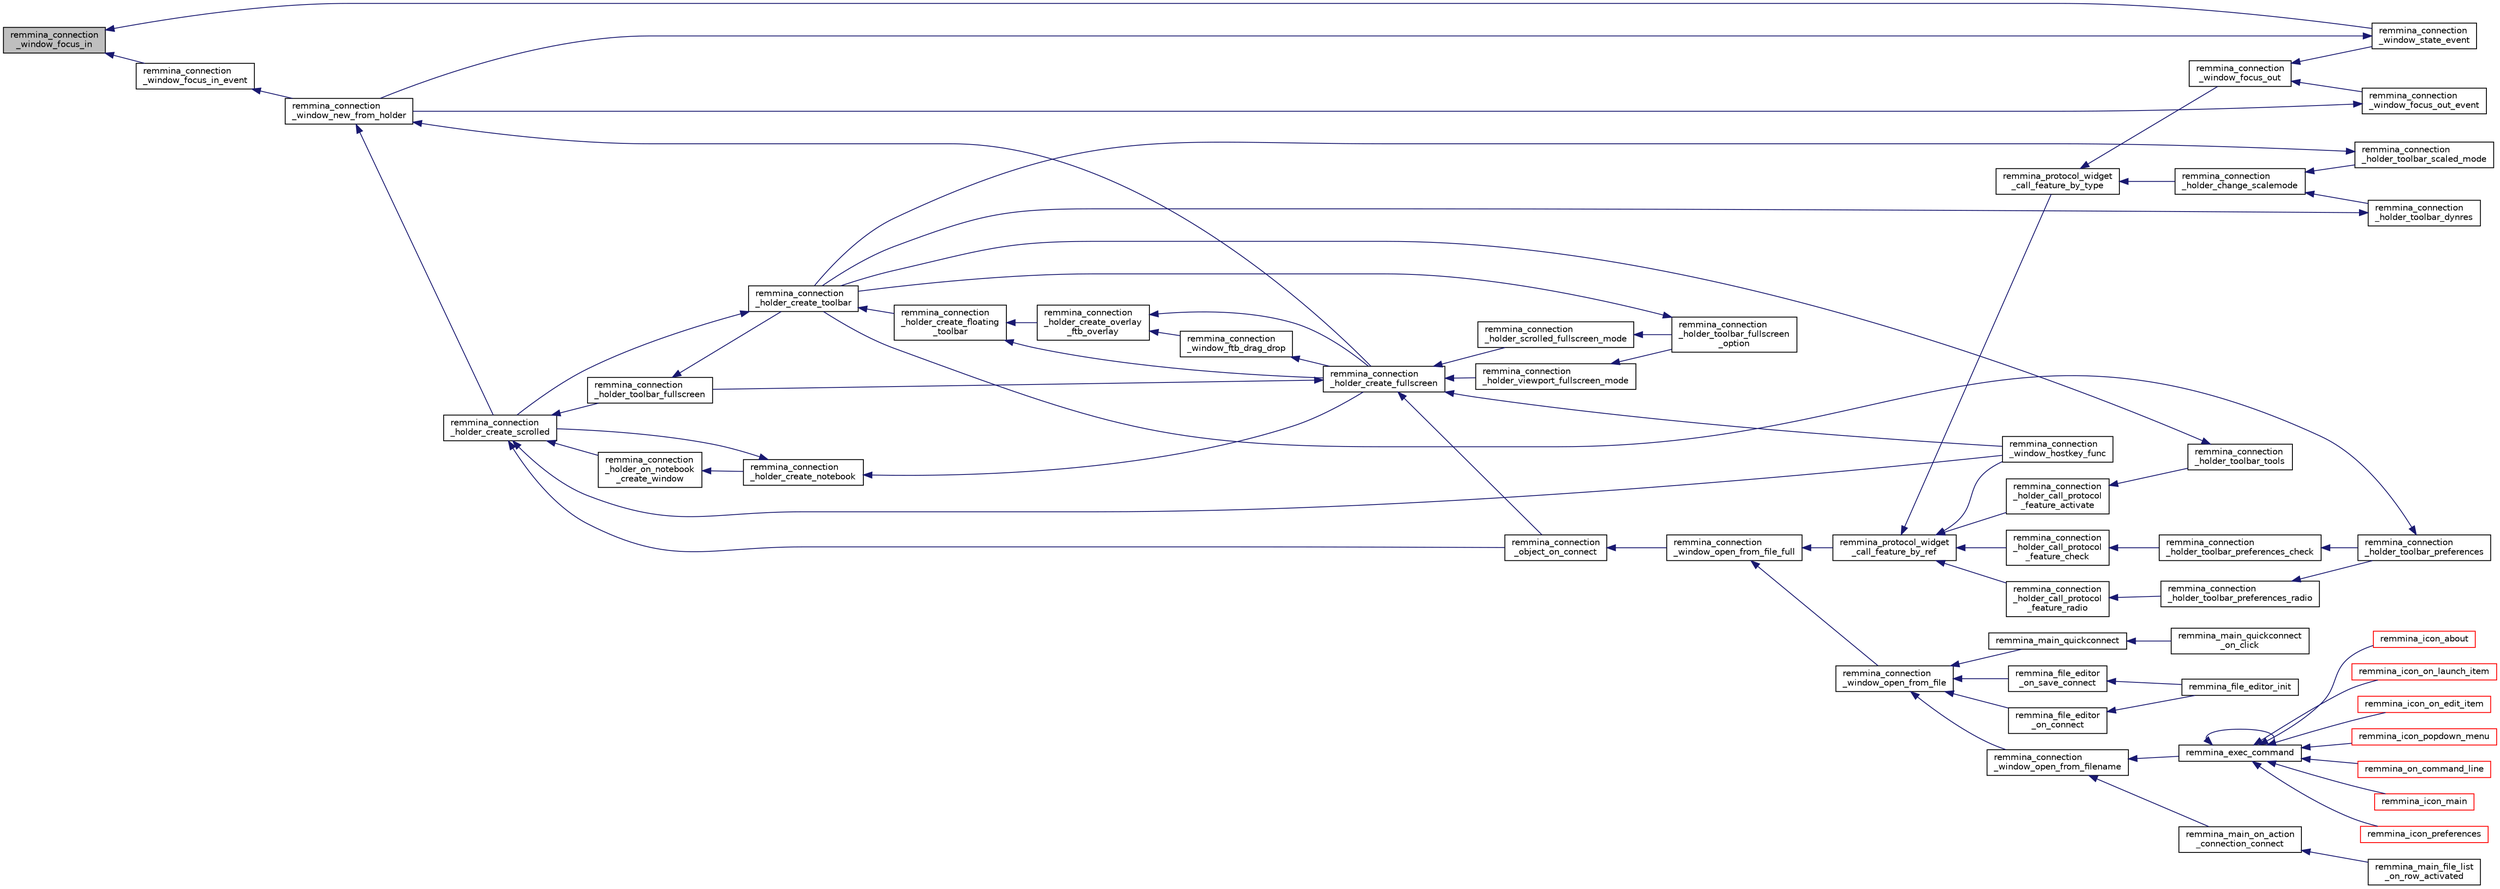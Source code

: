 digraph "remmina_connection_window_focus_in"
{
  edge [fontname="Helvetica",fontsize="10",labelfontname="Helvetica",labelfontsize="10"];
  node [fontname="Helvetica",fontsize="10",shape=record];
  rankdir="LR";
  Node12650 [label="remmina_connection\l_window_focus_in",height=0.2,width=0.4,color="black", fillcolor="grey75", style="filled", fontcolor="black"];
  Node12650 -> Node12651 [dir="back",color="midnightblue",fontsize="10",style="solid",fontname="Helvetica"];
  Node12651 [label="remmina_connection\l_window_focus_in_event",height=0.2,width=0.4,color="black", fillcolor="white", style="filled",URL="$remmina__connection__window_8c.html#aac168486f2fb093eb6347cb0726153b5"];
  Node12651 -> Node12652 [dir="back",color="midnightblue",fontsize="10",style="solid",fontname="Helvetica"];
  Node12652 [label="remmina_connection\l_window_new_from_holder",height=0.2,width=0.4,color="black", fillcolor="white", style="filled",URL="$remmina__connection__window_8c.html#a0ff4775a640861c11f2bc9f4e4680ed5"];
  Node12652 -> Node12653 [dir="back",color="midnightblue",fontsize="10",style="solid",fontname="Helvetica"];
  Node12653 [label="remmina_connection\l_holder_create_scrolled",height=0.2,width=0.4,color="black", fillcolor="white", style="filled",URL="$remmina__connection__window_8c.html#a57b3656c37df65d276ddd50a16906dc7"];
  Node12653 -> Node12654 [dir="back",color="midnightblue",fontsize="10",style="solid",fontname="Helvetica"];
  Node12654 [label="remmina_connection\l_holder_toolbar_fullscreen",height=0.2,width=0.4,color="black", fillcolor="white", style="filled",URL="$remmina__connection__window_8c.html#a02ac20f50f1b7b816bd7208127efdbee"];
  Node12654 -> Node12655 [dir="back",color="midnightblue",fontsize="10",style="solid",fontname="Helvetica"];
  Node12655 [label="remmina_connection\l_holder_create_toolbar",height=0.2,width=0.4,color="black", fillcolor="white", style="filled",URL="$remmina__connection__window_8c.html#af8138da72278e9e9000276e08a6fd984"];
  Node12655 -> Node12656 [dir="back",color="midnightblue",fontsize="10",style="solid",fontname="Helvetica"];
  Node12656 [label="remmina_connection\l_holder_create_floating\l_toolbar",height=0.2,width=0.4,color="black", fillcolor="white", style="filled",URL="$remmina__connection__window_8c.html#a967dca6c1876afc3e6bcb763f9709d43"];
  Node12656 -> Node12657 [dir="back",color="midnightblue",fontsize="10",style="solid",fontname="Helvetica"];
  Node12657 [label="remmina_connection\l_holder_create_overlay\l_ftb_overlay",height=0.2,width=0.4,color="black", fillcolor="white", style="filled",URL="$remmina__connection__window_8c.html#ab2edcb806312b3367c70fbb13c383ae0"];
  Node12657 -> Node12658 [dir="back",color="midnightblue",fontsize="10",style="solid",fontname="Helvetica"];
  Node12658 [label="remmina_connection\l_window_ftb_drag_drop",height=0.2,width=0.4,color="black", fillcolor="white", style="filled",URL="$remmina__connection__window_8c.html#a15c9b2bd929f8f2bb64d0bb6fa60f067"];
  Node12658 -> Node12659 [dir="back",color="midnightblue",fontsize="10",style="solid",fontname="Helvetica"];
  Node12659 [label="remmina_connection\l_holder_create_fullscreen",height=0.2,width=0.4,color="black", fillcolor="white", style="filled",URL="$remmina__connection__window_8c.html#ae67ca4d276339723c1ff87fc224eaccf"];
  Node12659 -> Node12654 [dir="back",color="midnightblue",fontsize="10",style="solid",fontname="Helvetica"];
  Node12659 -> Node12660 [dir="back",color="midnightblue",fontsize="10",style="solid",fontname="Helvetica"];
  Node12660 [label="remmina_connection\l_holder_viewport_fullscreen_mode",height=0.2,width=0.4,color="black", fillcolor="white", style="filled",URL="$remmina__connection__window_8c.html#a0e99d0ff8c39f2c6de508eee9ef498c5"];
  Node12660 -> Node12661 [dir="back",color="midnightblue",fontsize="10",style="solid",fontname="Helvetica"];
  Node12661 [label="remmina_connection\l_holder_toolbar_fullscreen\l_option",height=0.2,width=0.4,color="black", fillcolor="white", style="filled",URL="$remmina__connection__window_8c.html#a1415cdcbed0e6fe9a7978586bf132207"];
  Node12661 -> Node12655 [dir="back",color="midnightblue",fontsize="10",style="solid",fontname="Helvetica"];
  Node12659 -> Node12662 [dir="back",color="midnightblue",fontsize="10",style="solid",fontname="Helvetica"];
  Node12662 [label="remmina_connection\l_holder_scrolled_fullscreen_mode",height=0.2,width=0.4,color="black", fillcolor="white", style="filled",URL="$remmina__connection__window_8c.html#aa25cae5c0e15e13b817b925e42a044a9"];
  Node12662 -> Node12661 [dir="back",color="midnightblue",fontsize="10",style="solid",fontname="Helvetica"];
  Node12659 -> Node12663 [dir="back",color="midnightblue",fontsize="10",style="solid",fontname="Helvetica"];
  Node12663 [label="remmina_connection\l_window_hostkey_func",height=0.2,width=0.4,color="black", fillcolor="white", style="filled",URL="$remmina__connection__window_8c.html#abef663d930076deb3105f86dabe2a9c3"];
  Node12659 -> Node12664 [dir="back",color="midnightblue",fontsize="10",style="solid",fontname="Helvetica"];
  Node12664 [label="remmina_connection\l_object_on_connect",height=0.2,width=0.4,color="black", fillcolor="white", style="filled",URL="$remmina__connection__window_8c.html#a0ad685a873ecef95ec13caba17e0c22e"];
  Node12664 -> Node12665 [dir="back",color="midnightblue",fontsize="10",style="solid",fontname="Helvetica"];
  Node12665 [label="remmina_connection\l_window_open_from_file_full",height=0.2,width=0.4,color="black", fillcolor="white", style="filled",URL="$remmina__connection__window_8h.html#adbf2b670ca3bae96a99cb0b36021a961"];
  Node12665 -> Node12666 [dir="back",color="midnightblue",fontsize="10",style="solid",fontname="Helvetica"];
  Node12666 [label="remmina_connection\l_window_open_from_file",height=0.2,width=0.4,color="black", fillcolor="white", style="filled",URL="$remmina__connection__window_8h.html#a1c7f722a89609523cc4de079cc82f23c"];
  Node12666 -> Node12667 [dir="back",color="midnightblue",fontsize="10",style="solid",fontname="Helvetica"];
  Node12667 [label="remmina_connection\l_window_open_from_filename",height=0.2,width=0.4,color="black", fillcolor="white", style="filled",URL="$remmina__connection__window_8h.html#ab0ed27ef360efc7d92906cbabf9da5db"];
  Node12667 -> Node12668 [dir="back",color="midnightblue",fontsize="10",style="solid",fontname="Helvetica"];
  Node12668 [label="remmina_exec_command",height=0.2,width=0.4,color="black", fillcolor="white", style="filled",URL="$remmina__exec_8h.html#a424cabdcff647797061e7482049d62a7"];
  Node12668 -> Node12669 [dir="back",color="midnightblue",fontsize="10",style="solid",fontname="Helvetica"];
  Node12669 [label="remmina_on_command_line",height=0.2,width=0.4,color="red", fillcolor="white", style="filled",URL="$remmina_8c.html#aeb286fc5bd52ab5382ab8cb495dc2914"];
  Node12668 -> Node12668 [dir="back",color="midnightblue",fontsize="10",style="solid",fontname="Helvetica"];
  Node12668 -> Node12671 [dir="back",color="midnightblue",fontsize="10",style="solid",fontname="Helvetica"];
  Node12671 [label="remmina_icon_main",height=0.2,width=0.4,color="red", fillcolor="white", style="filled",URL="$remmina__icon_8c.html#a920476110ab6410c8fc8cf734109e497"];
  Node12668 -> Node12682 [dir="back",color="midnightblue",fontsize="10",style="solid",fontname="Helvetica"];
  Node12682 [label="remmina_icon_preferences",height=0.2,width=0.4,color="red", fillcolor="white", style="filled",URL="$remmina__icon_8c.html#ad3b0e3d12e4854eae05b1afea19da404"];
  Node12668 -> Node12683 [dir="back",color="midnightblue",fontsize="10",style="solid",fontname="Helvetica"];
  Node12683 [label="remmina_icon_about",height=0.2,width=0.4,color="red", fillcolor="white", style="filled",URL="$remmina__icon_8c.html#a5cdf1958ef01e49889bcee2e90e2cf71"];
  Node12668 -> Node12684 [dir="back",color="midnightblue",fontsize="10",style="solid",fontname="Helvetica"];
  Node12684 [label="remmina_icon_on_launch_item",height=0.2,width=0.4,color="red", fillcolor="white", style="filled",URL="$remmina__icon_8c.html#ad1699688680e12abcfd5c74dd2f76d83"];
  Node12668 -> Node12687 [dir="back",color="midnightblue",fontsize="10",style="solid",fontname="Helvetica"];
  Node12687 [label="remmina_icon_on_edit_item",height=0.2,width=0.4,color="red", fillcolor="white", style="filled",URL="$remmina__icon_8c.html#af8708120906a8dc41a7998ebf9ecd129"];
  Node12668 -> Node12688 [dir="back",color="midnightblue",fontsize="10",style="solid",fontname="Helvetica"];
  Node12688 [label="remmina_icon_popdown_menu",height=0.2,width=0.4,color="red", fillcolor="white", style="filled",URL="$remmina__icon_8c.html#a444be76e3c3a065279c5f9abc7fae833"];
  Node12667 -> Node12689 [dir="back",color="midnightblue",fontsize="10",style="solid",fontname="Helvetica"];
  Node12689 [label="remmina_main_on_action\l_connection_connect",height=0.2,width=0.4,color="black", fillcolor="white", style="filled",URL="$remmina__main_8c.html#ae023d1cb099a4f7bee79f13760566cbf"];
  Node12689 -> Node12690 [dir="back",color="midnightblue",fontsize="10",style="solid",fontname="Helvetica"];
  Node12690 [label="remmina_main_file_list\l_on_row_activated",height=0.2,width=0.4,color="black", fillcolor="white", style="filled",URL="$remmina__main_8c.html#aba1a89a2400c5cc8373c6bd34602ac10"];
  Node12666 -> Node12691 [dir="back",color="midnightblue",fontsize="10",style="solid",fontname="Helvetica"];
  Node12691 [label="remmina_file_editor\l_on_connect",height=0.2,width=0.4,color="black", fillcolor="white", style="filled",URL="$remmina__file__editor_8c.html#a73b8581fd1fd77532b748d91a2951f25"];
  Node12691 -> Node12675 [dir="back",color="midnightblue",fontsize="10",style="solid",fontname="Helvetica"];
  Node12675 [label="remmina_file_editor_init",height=0.2,width=0.4,color="black", fillcolor="white", style="filled",URL="$remmina__file__editor_8c.html#a9afd8d41c66f547320930eb331f3124d"];
  Node12666 -> Node12676 [dir="back",color="midnightblue",fontsize="10",style="solid",fontname="Helvetica"];
  Node12676 [label="remmina_file_editor\l_on_save_connect",height=0.2,width=0.4,color="black", fillcolor="white", style="filled",URL="$remmina__file__editor_8c.html#a57224f3f69f04f398de563b71be6b18e"];
  Node12676 -> Node12675 [dir="back",color="midnightblue",fontsize="10",style="solid",fontname="Helvetica"];
  Node12666 -> Node12692 [dir="back",color="midnightblue",fontsize="10",style="solid",fontname="Helvetica"];
  Node12692 [label="remmina_main_quickconnect",height=0.2,width=0.4,color="black", fillcolor="white", style="filled",URL="$remmina__main_8c.html#a802458852abacebfb16f1f4295806a01"];
  Node12692 -> Node12693 [dir="back",color="midnightblue",fontsize="10",style="solid",fontname="Helvetica"];
  Node12693 [label="remmina_main_quickconnect\l_on_click",height=0.2,width=0.4,color="black", fillcolor="white", style="filled",URL="$remmina__main_8c.html#a210e9e04c7c97cc86412044de31f659d"];
  Node12665 -> Node12694 [dir="back",color="midnightblue",fontsize="10",style="solid",fontname="Helvetica"];
  Node12694 [label="remmina_protocol_widget\l_call_feature_by_ref",height=0.2,width=0.4,color="black", fillcolor="white", style="filled",URL="$remmina__protocol__widget_8h.html#a605b69a9aa4393024369cc5070488692"];
  Node12694 -> Node12695 [dir="back",color="midnightblue",fontsize="10",style="solid",fontname="Helvetica"];
  Node12695 [label="remmina_connection\l_holder_call_protocol\l_feature_radio",height=0.2,width=0.4,color="black", fillcolor="white", style="filled",URL="$remmina__connection__window_8c.html#a86280cb973101817f7410af393bc2f98"];
  Node12695 -> Node12696 [dir="back",color="midnightblue",fontsize="10",style="solid",fontname="Helvetica"];
  Node12696 [label="remmina_connection\l_holder_toolbar_preferences_radio",height=0.2,width=0.4,color="black", fillcolor="white", style="filled",URL="$remmina__connection__window_8c.html#a1ddab4aacc284c606ab237eae9c0b5a9"];
  Node12696 -> Node12697 [dir="back",color="midnightblue",fontsize="10",style="solid",fontname="Helvetica"];
  Node12697 [label="remmina_connection\l_holder_toolbar_preferences",height=0.2,width=0.4,color="black", fillcolor="white", style="filled",URL="$remmina__connection__window_8c.html#a78ec7d6e66d6e6569c1a9a0230c74bc8"];
  Node12697 -> Node12655 [dir="back",color="midnightblue",fontsize="10",style="solid",fontname="Helvetica"];
  Node12694 -> Node12698 [dir="back",color="midnightblue",fontsize="10",style="solid",fontname="Helvetica"];
  Node12698 [label="remmina_connection\l_holder_call_protocol\l_feature_check",height=0.2,width=0.4,color="black", fillcolor="white", style="filled",URL="$remmina__connection__window_8c.html#a8d924ded7fe147df8b5f113e2fb1d6e7"];
  Node12698 -> Node12699 [dir="back",color="midnightblue",fontsize="10",style="solid",fontname="Helvetica"];
  Node12699 [label="remmina_connection\l_holder_toolbar_preferences_check",height=0.2,width=0.4,color="black", fillcolor="white", style="filled",URL="$remmina__connection__window_8c.html#ada0dce340f5f1484c496a2357e8a2c69"];
  Node12699 -> Node12697 [dir="back",color="midnightblue",fontsize="10",style="solid",fontname="Helvetica"];
  Node12694 -> Node12700 [dir="back",color="midnightblue",fontsize="10",style="solid",fontname="Helvetica"];
  Node12700 [label="remmina_connection\l_holder_call_protocol\l_feature_activate",height=0.2,width=0.4,color="black", fillcolor="white", style="filled",URL="$remmina__connection__window_8c.html#a4507b43c6fd10bc68d9512c6b253a552"];
  Node12700 -> Node12701 [dir="back",color="midnightblue",fontsize="10",style="solid",fontname="Helvetica"];
  Node12701 [label="remmina_connection\l_holder_toolbar_tools",height=0.2,width=0.4,color="black", fillcolor="white", style="filled",URL="$remmina__connection__window_8c.html#a51cc0b2274049920f67c71047bd76213"];
  Node12701 -> Node12655 [dir="back",color="midnightblue",fontsize="10",style="solid",fontname="Helvetica"];
  Node12694 -> Node12663 [dir="back",color="midnightblue",fontsize="10",style="solid",fontname="Helvetica"];
  Node12694 -> Node12702 [dir="back",color="midnightblue",fontsize="10",style="solid",fontname="Helvetica"];
  Node12702 [label="remmina_protocol_widget\l_call_feature_by_type",height=0.2,width=0.4,color="black", fillcolor="white", style="filled",URL="$remmina__protocol__widget_8h.html#a6a630e96e5b914d60d678ae8eaad4cd9"];
  Node12702 -> Node12703 [dir="back",color="midnightblue",fontsize="10",style="solid",fontname="Helvetica"];
  Node12703 [label="remmina_connection\l_holder_change_scalemode",height=0.2,width=0.4,color="black", fillcolor="white", style="filled",URL="$remmina__connection__window_8c.html#a5565ebedf82eb9f2d54b7f447b4c930e"];
  Node12703 -> Node12704 [dir="back",color="midnightblue",fontsize="10",style="solid",fontname="Helvetica"];
  Node12704 [label="remmina_connection\l_holder_toolbar_dynres",height=0.2,width=0.4,color="black", fillcolor="white", style="filled",URL="$remmina__connection__window_8c.html#a576e3800c7371f63b27e3832848ac4e5"];
  Node12704 -> Node12655 [dir="back",color="midnightblue",fontsize="10",style="solid",fontname="Helvetica"];
  Node12703 -> Node12705 [dir="back",color="midnightblue",fontsize="10",style="solid",fontname="Helvetica"];
  Node12705 [label="remmina_connection\l_holder_toolbar_scaled_mode",height=0.2,width=0.4,color="black", fillcolor="white", style="filled",URL="$remmina__connection__window_8c.html#ad6136dd7c0867a5a5f1c0b0645632ee4"];
  Node12705 -> Node12655 [dir="back",color="midnightblue",fontsize="10",style="solid",fontname="Helvetica"];
  Node12702 -> Node12706 [dir="back",color="midnightblue",fontsize="10",style="solid",fontname="Helvetica"];
  Node12706 [label="remmina_connection\l_window_focus_out",height=0.2,width=0.4,color="black", fillcolor="white", style="filled",URL="$remmina__connection__window_8c.html#a8c242e0a7ee57ed79099c330d696b43f"];
  Node12706 -> Node12707 [dir="back",color="midnightblue",fontsize="10",style="solid",fontname="Helvetica"];
  Node12707 [label="remmina_connection\l_window_focus_out_event",height=0.2,width=0.4,color="black", fillcolor="white", style="filled",URL="$remmina__connection__window_8c.html#a539828a1dd435bee083d82136691176c"];
  Node12707 -> Node12652 [dir="back",color="midnightblue",fontsize="10",style="solid",fontname="Helvetica"];
  Node12706 -> Node12708 [dir="back",color="midnightblue",fontsize="10",style="solid",fontname="Helvetica"];
  Node12708 [label="remmina_connection\l_window_state_event",height=0.2,width=0.4,color="black", fillcolor="white", style="filled",URL="$remmina__connection__window_8c.html#a174d5b1e983a96c98aae2e8078f462bd"];
  Node12708 -> Node12652 [dir="back",color="midnightblue",fontsize="10",style="solid",fontname="Helvetica"];
  Node12657 -> Node12659 [dir="back",color="midnightblue",fontsize="10",style="solid",fontname="Helvetica"];
  Node12656 -> Node12659 [dir="back",color="midnightblue",fontsize="10",style="solid",fontname="Helvetica"];
  Node12655 -> Node12653 [dir="back",color="midnightblue",fontsize="10",style="solid",fontname="Helvetica"];
  Node12653 -> Node12709 [dir="back",color="midnightblue",fontsize="10",style="solid",fontname="Helvetica"];
  Node12709 [label="remmina_connection\l_holder_on_notebook\l_create_window",height=0.2,width=0.4,color="black", fillcolor="white", style="filled",URL="$remmina__connection__window_8c.html#a2f5fc595c1aad851962aa58e2009bcce"];
  Node12709 -> Node12710 [dir="back",color="midnightblue",fontsize="10",style="solid",fontname="Helvetica"];
  Node12710 [label="remmina_connection\l_holder_create_notebook",height=0.2,width=0.4,color="black", fillcolor="white", style="filled",URL="$remmina__connection__window_8c.html#ae616dc409c5775dc73d9a83c1f081705"];
  Node12710 -> Node12653 [dir="back",color="midnightblue",fontsize="10",style="solid",fontname="Helvetica"];
  Node12710 -> Node12659 [dir="back",color="midnightblue",fontsize="10",style="solid",fontname="Helvetica"];
  Node12653 -> Node12663 [dir="back",color="midnightblue",fontsize="10",style="solid",fontname="Helvetica"];
  Node12653 -> Node12664 [dir="back",color="midnightblue",fontsize="10",style="solid",fontname="Helvetica"];
  Node12652 -> Node12659 [dir="back",color="midnightblue",fontsize="10",style="solid",fontname="Helvetica"];
  Node12650 -> Node12708 [dir="back",color="midnightblue",fontsize="10",style="solid",fontname="Helvetica"];
}
